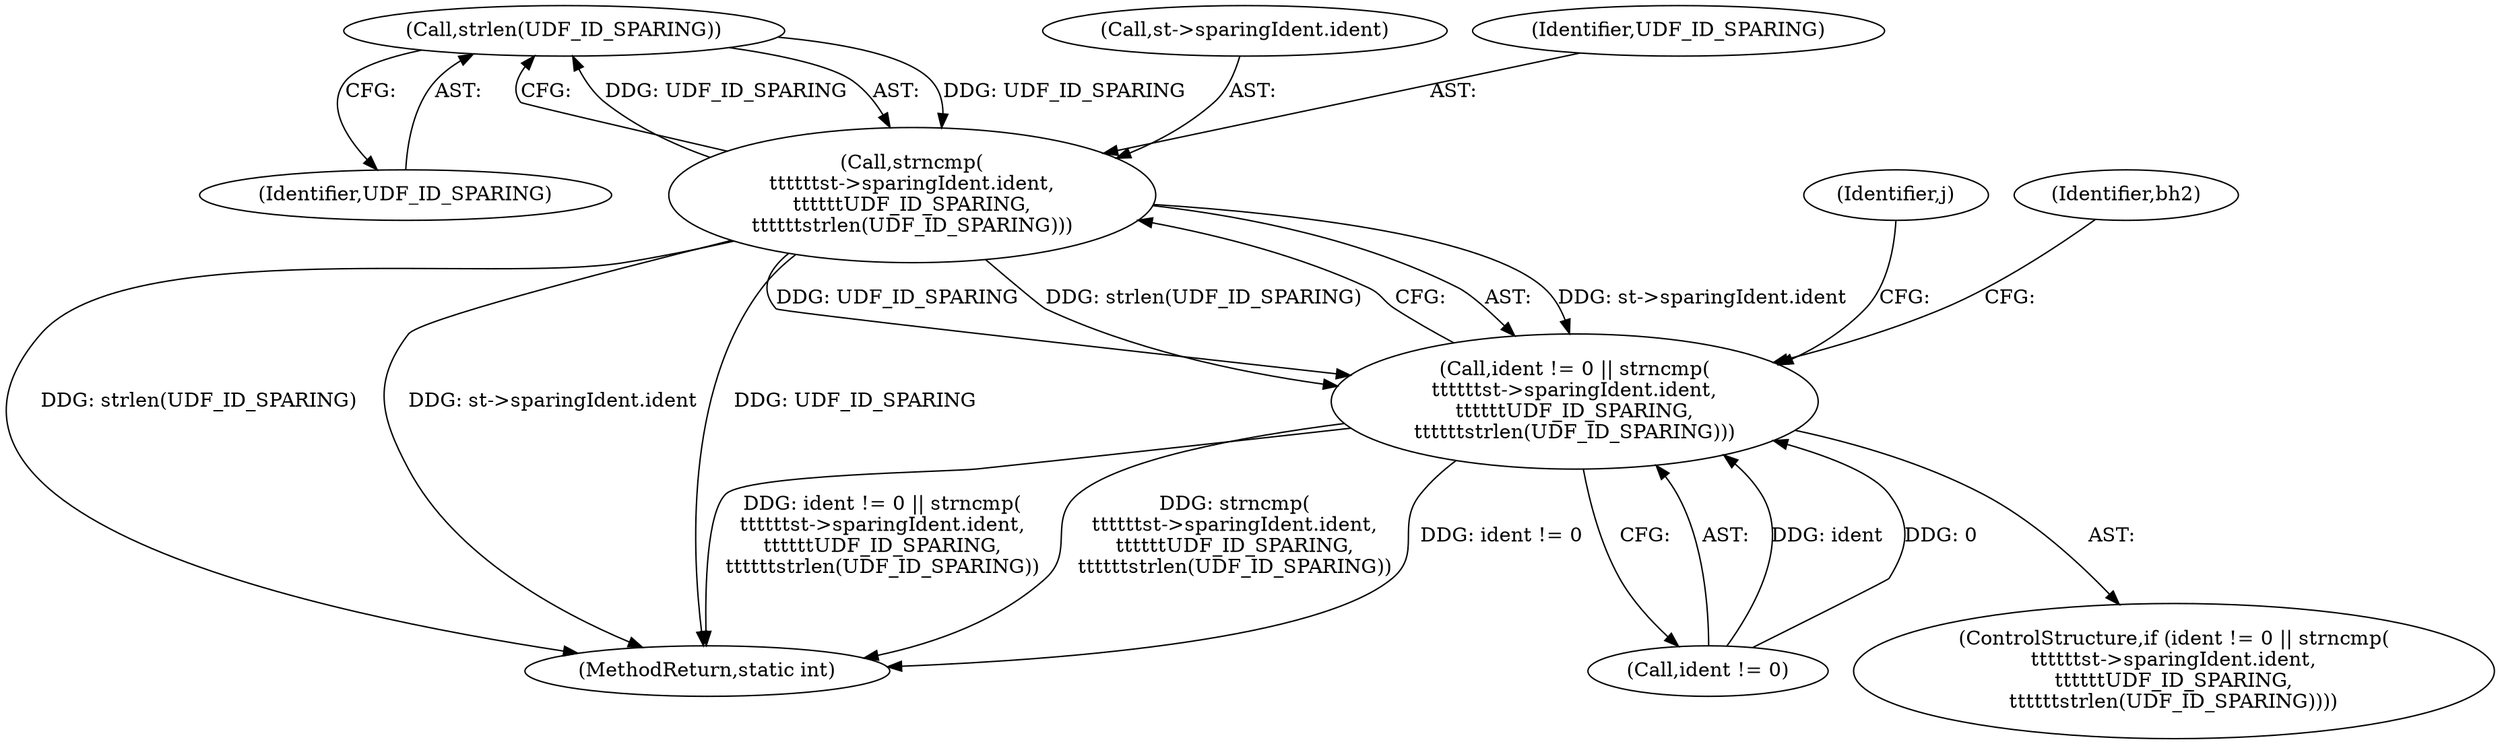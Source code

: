 digraph "0_linux_adee11b2085bee90bd8f4f52123ffb07882d6256@API" {
"1000440" [label="(Call,strlen(UDF_ID_SPARING))"];
"1000433" [label="(Call,strncmp(\n\t\t\t\t\t\tst->sparingIdent.ident,\n\t\t\t\t\t\tUDF_ID_SPARING,\n\t\t\t\t\t\tstrlen(UDF_ID_SPARING)))"];
"1000440" [label="(Call,strlen(UDF_ID_SPARING))"];
"1000429" [label="(Call,ident != 0 || strncmp(\n\t\t\t\t\t\tst->sparingIdent.ident,\n\t\t\t\t\t\tUDF_ID_SPARING,\n\t\t\t\t\t\tstrlen(UDF_ID_SPARING)))"];
"1000434" [label="(Call,st->sparingIdent.ident)"];
"1000441" [label="(Identifier,UDF_ID_SPARING)"];
"1000428" [label="(ControlStructure,if (ident != 0 || strncmp(\n\t\t\t\t\t\tst->sparingIdent.ident,\n\t\t\t\t\t\tUDF_ID_SPARING,\n\t\t\t\t\t\tstrlen(UDF_ID_SPARING))))"];
"1000386" [label="(Identifier,j)"];
"1000433" [label="(Call,strncmp(\n\t\t\t\t\t\tst->sparingIdent.ident,\n\t\t\t\t\t\tUDF_ID_SPARING,\n\t\t\t\t\t\tstrlen(UDF_ID_SPARING)))"];
"1000439" [label="(Identifier,UDF_ID_SPARING)"];
"1000691" [label="(MethodReturn,static int)"];
"1000444" [label="(Identifier,bh2)"];
"1000440" [label="(Call,strlen(UDF_ID_SPARING))"];
"1000429" [label="(Call,ident != 0 || strncmp(\n\t\t\t\t\t\tst->sparingIdent.ident,\n\t\t\t\t\t\tUDF_ID_SPARING,\n\t\t\t\t\t\tstrlen(UDF_ID_SPARING)))"];
"1000430" [label="(Call,ident != 0)"];
"1000440" -> "1000433"  [label="AST: "];
"1000440" -> "1000441"  [label="CFG: "];
"1000441" -> "1000440"  [label="AST: "];
"1000433" -> "1000440"  [label="CFG: "];
"1000440" -> "1000433"  [label="DDG: UDF_ID_SPARING"];
"1000433" -> "1000440"  [label="DDG: UDF_ID_SPARING"];
"1000433" -> "1000429"  [label="AST: "];
"1000434" -> "1000433"  [label="AST: "];
"1000439" -> "1000433"  [label="AST: "];
"1000429" -> "1000433"  [label="CFG: "];
"1000433" -> "1000691"  [label="DDG: strlen(UDF_ID_SPARING)"];
"1000433" -> "1000691"  [label="DDG: st->sparingIdent.ident"];
"1000433" -> "1000691"  [label="DDG: UDF_ID_SPARING"];
"1000433" -> "1000429"  [label="DDG: st->sparingIdent.ident"];
"1000433" -> "1000429"  [label="DDG: UDF_ID_SPARING"];
"1000433" -> "1000429"  [label="DDG: strlen(UDF_ID_SPARING)"];
"1000429" -> "1000428"  [label="AST: "];
"1000429" -> "1000430"  [label="CFG: "];
"1000430" -> "1000429"  [label="AST: "];
"1000444" -> "1000429"  [label="CFG: "];
"1000386" -> "1000429"  [label="CFG: "];
"1000429" -> "1000691"  [label="DDG: strncmp(\n\t\t\t\t\t\tst->sparingIdent.ident,\n\t\t\t\t\t\tUDF_ID_SPARING,\n\t\t\t\t\t\tstrlen(UDF_ID_SPARING))"];
"1000429" -> "1000691"  [label="DDG: ident != 0"];
"1000429" -> "1000691"  [label="DDG: ident != 0 || strncmp(\n\t\t\t\t\t\tst->sparingIdent.ident,\n\t\t\t\t\t\tUDF_ID_SPARING,\n\t\t\t\t\t\tstrlen(UDF_ID_SPARING))"];
"1000430" -> "1000429"  [label="DDG: ident"];
"1000430" -> "1000429"  [label="DDG: 0"];
}
